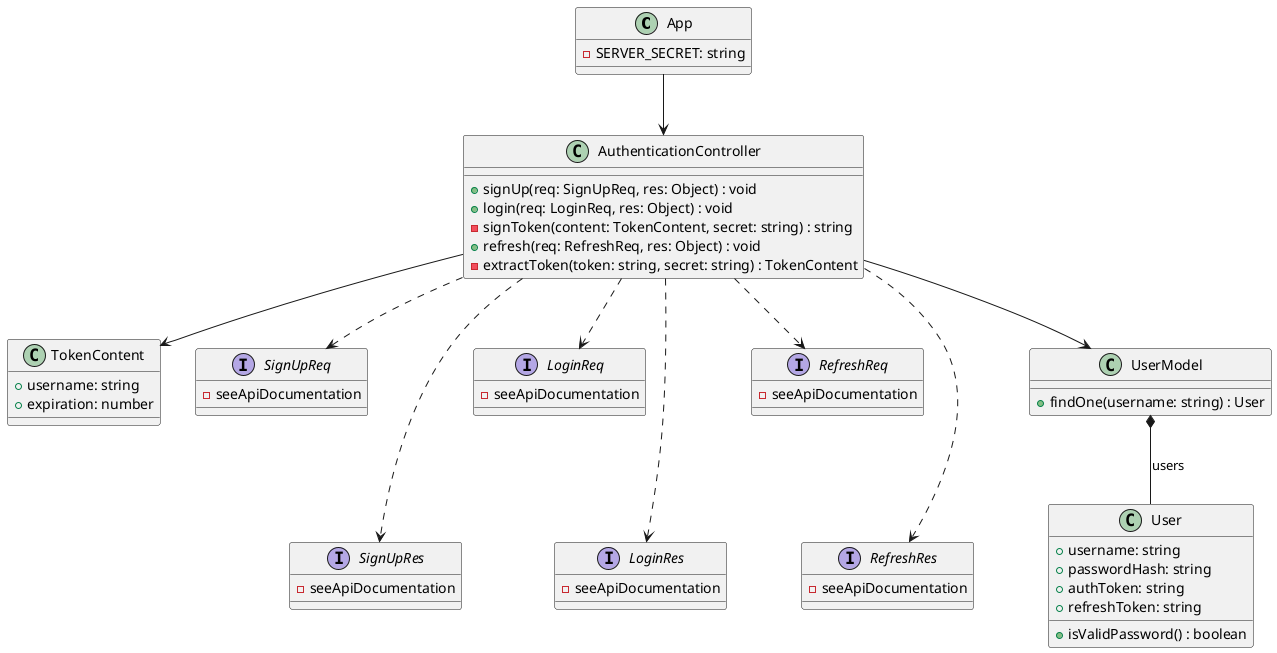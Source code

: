 @startuml Authentication Class Diagram

class App {
    -SERVER_SECRET: string
}

class TokenContent {
    +username: string
    +expiration: number
}

class AuthenticationController {
    +signUp(req: SignUpReq, res: Object) : void
    +login(req: LoginReq, res: Object) : void
    -signToken(content: TokenContent, secret: string) : string
    +refresh(req: RefreshReq, res: Object) : void
    -extractToken(token: string, secret: string) : TokenContent
}

AuthenticationController --> TokenContent

interface SignUpReq {
    -seeApiDocumentation
}
interface SignUpRes {
    -seeApiDocumentation
}
SignUpReq -[hidden]-> SignUpRes

interface LoginReq {
    -seeApiDocumentation
}
interface LoginRes {
    -seeApiDocumentation
}
LoginReq -[hidden]-> LoginRes

interface RefreshReq {
    -seeApiDocumentation
}
interface RefreshRes {
    -seeApiDocumentation
}
RefreshReq -[hidden]-> RefreshRes

AuthenticationController ..> SignUpReq
AuthenticationController ..> SignUpRes
AuthenticationController ..> LoginReq
AuthenticationController ..> LoginRes
AuthenticationController ..> RefreshReq
AuthenticationController ..> RefreshRes

App --> AuthenticationController

class UserModel {
    +findOne(username: string) : User
}

AuthenticationController --> UserModel

class User {
    +username: string
    +passwordHash: string
    +authToken: string
    +refreshToken: string
    +isValidPassword() : boolean
}

UserModel *-- User : users

@enduml
